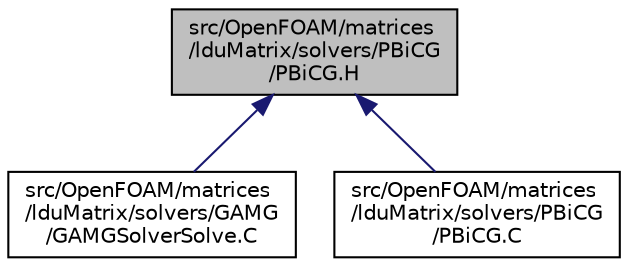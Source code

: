 digraph "src/OpenFOAM/matrices/lduMatrix/solvers/PBiCG/PBiCG.H"
{
  bgcolor="transparent";
  edge [fontname="Helvetica",fontsize="10",labelfontname="Helvetica",labelfontsize="10"];
  node [fontname="Helvetica",fontsize="10",shape=record];
  Node1 [label="src/OpenFOAM/matrices\l/lduMatrix/solvers/PBiCG\l/PBiCG.H",height=0.2,width=0.4,color="black", fillcolor="grey75", style="filled", fontcolor="black"];
  Node1 -> Node2 [dir="back",color="midnightblue",fontsize="10",style="solid",fontname="Helvetica"];
  Node2 [label="src/OpenFOAM/matrices\l/lduMatrix/solvers/GAMG\l/GAMGSolverSolve.C",height=0.2,width=0.4,color="black",URL="$a08689.html"];
  Node1 -> Node3 [dir="back",color="midnightblue",fontsize="10",style="solid",fontname="Helvetica"];
  Node3 [label="src/OpenFOAM/matrices\l/lduMatrix/solvers/PBiCG\l/PBiCG.C",height=0.2,width=0.4,color="black",URL="$a08712.html"];
}

